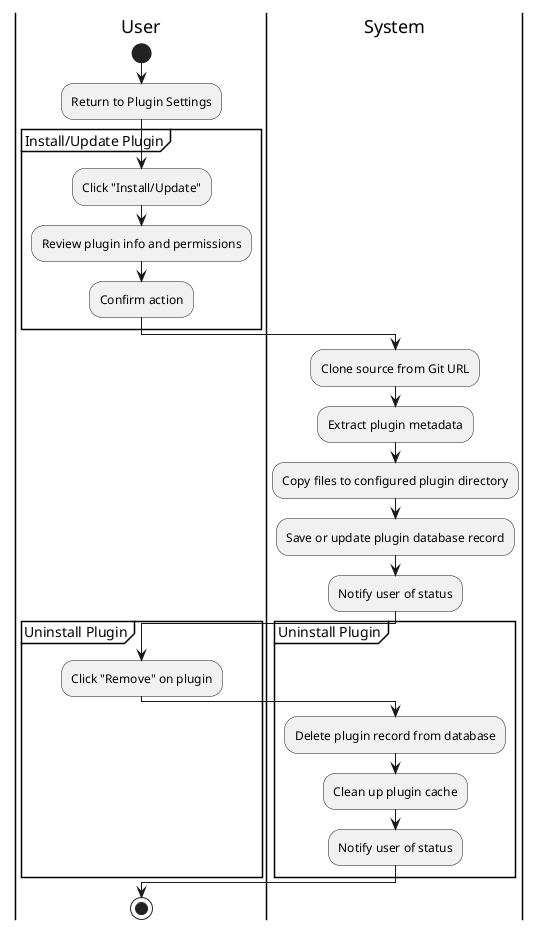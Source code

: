 
@startuml
|User|
start
:Return to Plugin Settings;

partition "Install/Update Plugin" {
    :Click "Install/Update";
    :Review plugin info and permissions;
    :Confirm action;
}

|System|
:Clone source from Git URL;
:Extract plugin metadata;
:Copy files to configured plugin directory;
:Save or update plugin database record;
:Notify user of status;

partition "Uninstall Plugin" {
|User|
:Click "Remove" on plugin;

|System|
:Delete plugin record from database;
:Clean up plugin cache;
:Notify user of status;
}

|User|
stop

@enduml
